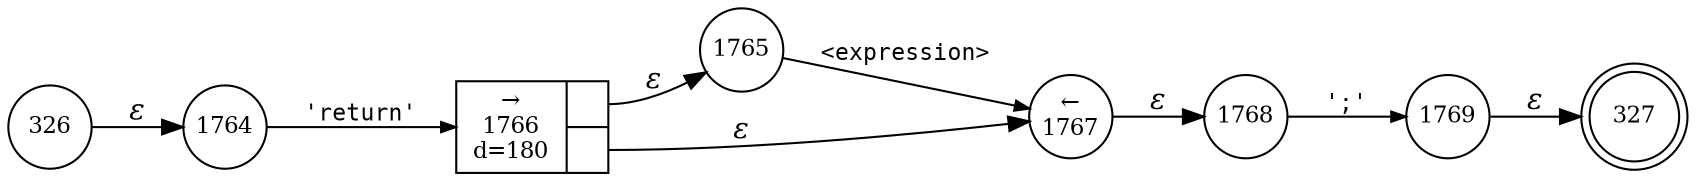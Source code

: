 digraph ATN {
rankdir=LR;
s327[fontsize=11, label="327", shape=doublecircle, fixedsize=true, width=.6];
s1764[fontsize=11,label="1764", shape=circle, fixedsize=true, width=.55, peripheries=1];
s1765[fontsize=11,label="1765", shape=circle, fixedsize=true, width=.55, peripheries=1];
s326[fontsize=11,label="326", shape=circle, fixedsize=true, width=.55, peripheries=1];
s1766[fontsize=11,label="{&rarr;\n1766\nd=180|{<p0>|<p1>}}", shape=record, fixedsize=false, peripheries=1];
s1767[fontsize=11,label="&larr;\n1767", shape=circle, fixedsize=true, width=.55, peripheries=1];
s1768[fontsize=11,label="1768", shape=circle, fixedsize=true, width=.55, peripheries=1];
s1769[fontsize=11,label="1769", shape=circle, fixedsize=true, width=.55, peripheries=1];
s326 -> s1764 [fontname="Times-Italic", label="&epsilon;"];
s1764 -> s1766 [fontsize=11, fontname="Courier", arrowsize=.7, label = "'return'", arrowhead = normal];
s1766:p0 -> s1765 [fontname="Times-Italic", label="&epsilon;"];
s1766:p1 -> s1767 [fontname="Times-Italic", label="&epsilon;"];
s1765 -> s1767 [fontsize=11, fontname="Courier", arrowsize=.7, label = "<expression>", arrowhead = normal];
s1767 -> s1768 [fontname="Times-Italic", label="&epsilon;"];
s1768 -> s1769 [fontsize=11, fontname="Courier", arrowsize=.7, label = "';'", arrowhead = normal];
s1769 -> s327 [fontname="Times-Italic", label="&epsilon;"];
}